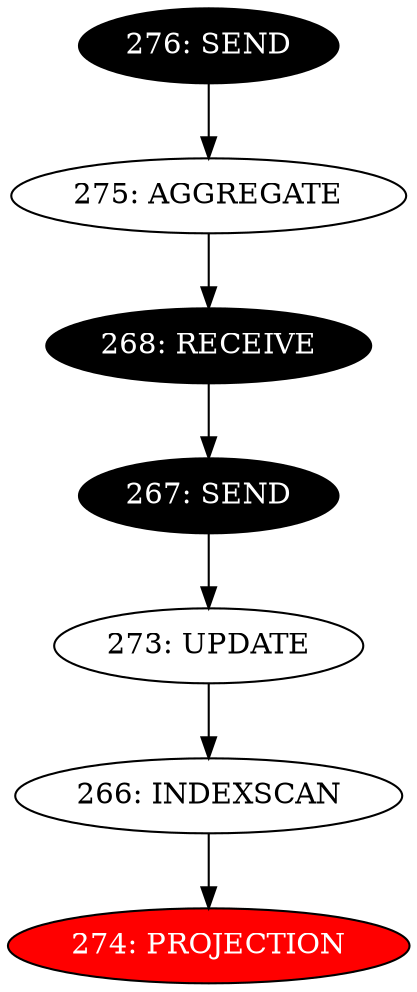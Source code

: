 digraph name {
266 [label="266: INDEXSCAN" ];
266 -> 274;
274 [label="274: PROJECTION" fontcolor="white" style="filled" fillcolor="red"];
273 [label="273: UPDATE" ];
273 -> 266;
267 [label="267: SEND" fontcolor="white" style="filled" fillcolor="black"];
267 -> 273;
268 [label="268: RECEIVE" fontcolor="white" style="filled" fillcolor="black"];
268 -> 267;
275 [label="275: AGGREGATE" ];
275 -> 268;
276 [label="276: SEND" fontcolor="white" style="filled" fillcolor="black"];
276 -> 275;

}

